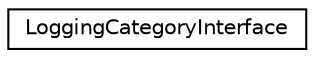 digraph "Graphical Class Hierarchy"
{
  edge [fontname="Helvetica",fontsize="10",labelfontname="Helvetica",labelfontsize="10"];
  node [fontname="Helvetica",fontsize="10",shape=record];
  rankdir="LR";
  Node1 [label="LoggingCategoryInterface",height=0.2,width=0.4,color="black", fillcolor="white", style="filled",URL="$classLoggingCategoryInterface.html",tooltip="A Logging Category instantiated on a standard logging instance. "];
}

